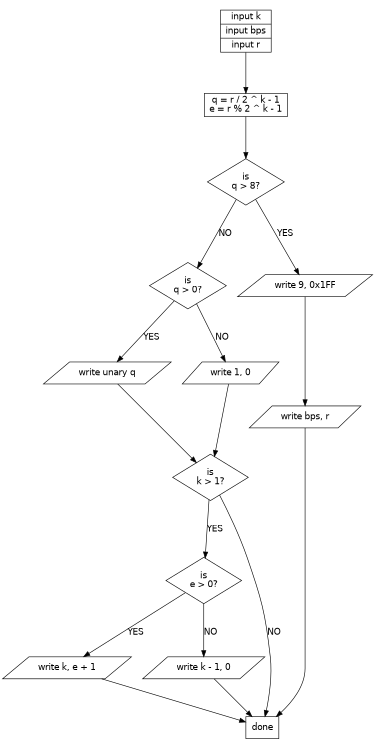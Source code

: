 digraph write_alac_residual {
  size="2.5,5";
  node [fontname="DejaVuSans"];
  edge [fontname="DejaVuSans"];
  ratio=fill;
  margin=0;
  init [shape=record,label="{input k|input bps|input r}"];
  init_q_e [shape=box,label="q = r / 2 ^ k - 1\ne = r % 2 ^ k - 1"];
  q_test_8 [shape=diamond,label="is\nq > 8?"];
  q_test_0 [shape=diamond,label="is\nq > 0?"];
  write_unary_q [shape=parallelogram,label="write unary q"];
  write_1_0 [shape=parallelogram,label="write 1, 0"];
  write_9_1FF [shape=parallelogram,label="write 9, 0x1FF"];
  write_bps_r [shape=parallelogram,label="write bps, r"];
  k_test [shape=diamond,label="is\nk > 1?"];
  e_test [shape=diamond,label="is\ne > 0?"];
  write_k_e [shape=parallelogram,label="write k, e + 1"];
  write_k_0 [shape=parallelogram,label="write k - 1, 0"];

  init -> init_q_e;
  init_q_e -> q_test_8;
  q_test_8 -> write_9_1FF [label="YES"];
  q_test_8 -> q_test_0 [label="NO"];
  write_9_1FF -> write_bps_r;
  write_bps_r -> done;
  q_test_0 -> write_unary_q [label="YES"];
  q_test_0 -> write_1_0 [label="NO"];
  write_unary_q -> k_test;
  write_1_0 -> k_test;
  k_test -> done [label="NO"];
  k_test -> e_test [label="YES"];
  e_test -> write_k_e [label="YES"];
  e_test -> write_k_0 [label="NO"];
  write_k_e -> done;
  write_k_0 -> done;

  done [shape=box,label="done"];
}
